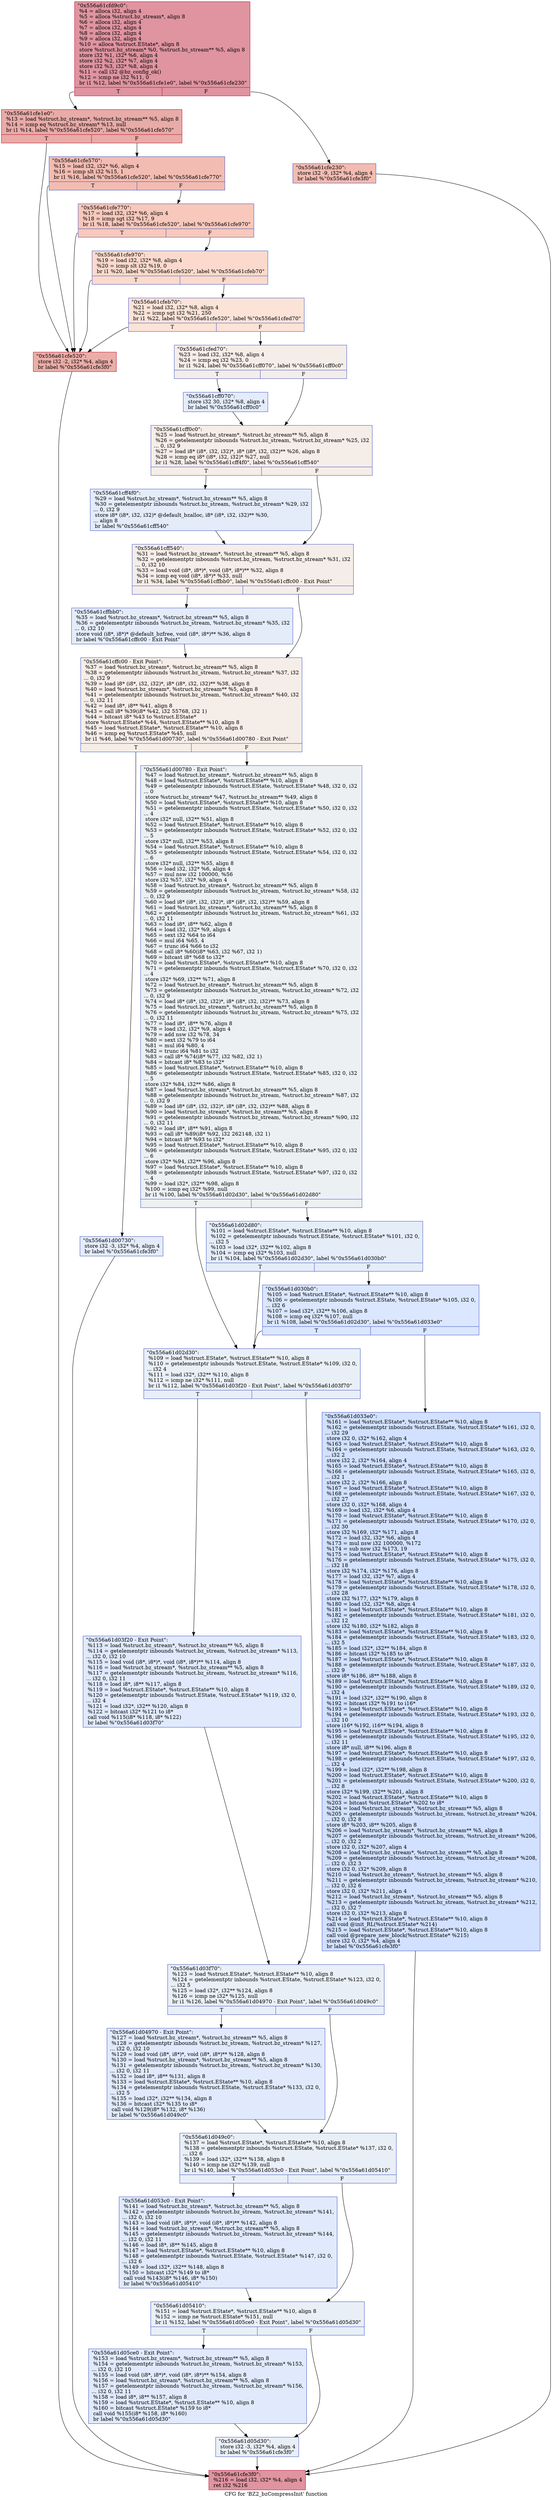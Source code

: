 digraph "CFG for 'BZ2_bzCompressInit' function" {
	label="CFG for 'BZ2_bzCompressInit' function";

	Node0x556a61cfd9c0 [shape=record,color="#b70d28ff", style=filled, fillcolor="#b70d2870",label="{\"0x556a61cfd9c0\":\l  %4 = alloca i32, align 4\l  %5 = alloca %struct.bz_stream*, align 8\l  %6 = alloca i32, align 4\l  %7 = alloca i32, align 4\l  %8 = alloca i32, align 4\l  %9 = alloca i32, align 4\l  %10 = alloca %struct.EState*, align 8\l  store %struct.bz_stream* %0, %struct.bz_stream** %5, align 8\l  store i32 %1, i32* %6, align 4\l  store i32 %2, i32* %7, align 4\l  store i32 %3, i32* %8, align 4\l  %11 = call i32 @bz_config_ok()\l  %12 = icmp ne i32 %11, 0\l  br i1 %12, label %\"0x556a61cfe1e0\", label %\"0x556a61cfe230\"\l|{<s0>T|<s1>F}}"];
	Node0x556a61cfd9c0:s0 -> Node0x556a61cfe1e0;
	Node0x556a61cfd9c0:s1 -> Node0x556a61cfe230;
	Node0x556a61cfe230 [shape=record,color="#3d50c3ff", style=filled, fillcolor="#e1675170",label="{\"0x556a61cfe230\":                                 \l  store i32 -9, i32* %4, align 4\l  br label %\"0x556a61cfe3f0\"\l}"];
	Node0x556a61cfe230 -> Node0x556a61cfe3f0;
	Node0x556a61cfe1e0 [shape=record,color="#b70d28ff", style=filled, fillcolor="#cc403a70",label="{\"0x556a61cfe1e0\":                                 \l  %13 = load %struct.bz_stream*, %struct.bz_stream** %5, align 8\l  %14 = icmp eq %struct.bz_stream* %13, null\l  br i1 %14, label %\"0x556a61cfe520\", label %\"0x556a61cfe570\"\l|{<s0>T|<s1>F}}"];
	Node0x556a61cfe1e0:s0 -> Node0x556a61cfe520;
	Node0x556a61cfe1e0:s1 -> Node0x556a61cfe570;
	Node0x556a61cfe570 [shape=record,color="#3d50c3ff", style=filled, fillcolor="#e1675170",label="{\"0x556a61cfe570\":                                 \l  %15 = load i32, i32* %6, align 4\l  %16 = icmp slt i32 %15, 1\l  br i1 %16, label %\"0x556a61cfe520\", label %\"0x556a61cfe770\"\l|{<s0>T|<s1>F}}"];
	Node0x556a61cfe570:s0 -> Node0x556a61cfe520;
	Node0x556a61cfe570:s1 -> Node0x556a61cfe770;
	Node0x556a61cfe770 [shape=record,color="#3d50c3ff", style=filled, fillcolor="#ed836670",label="{\"0x556a61cfe770\":                                 \l  %17 = load i32, i32* %6, align 4\l  %18 = icmp sgt i32 %17, 9\l  br i1 %18, label %\"0x556a61cfe520\", label %\"0x556a61cfe970\"\l|{<s0>T|<s1>F}}"];
	Node0x556a61cfe770:s0 -> Node0x556a61cfe520;
	Node0x556a61cfe770:s1 -> Node0x556a61cfe970;
	Node0x556a61cfe970 [shape=record,color="#3d50c3ff", style=filled, fillcolor="#f7ac8e70",label="{\"0x556a61cfe970\":                                 \l  %19 = load i32, i32* %8, align 4\l  %20 = icmp slt i32 %19, 0\l  br i1 %20, label %\"0x556a61cfe520\", label %\"0x556a61cfeb70\"\l|{<s0>T|<s1>F}}"];
	Node0x556a61cfe970:s0 -> Node0x556a61cfe520;
	Node0x556a61cfe970:s1 -> Node0x556a61cfeb70;
	Node0x556a61cfeb70 [shape=record,color="#3d50c3ff", style=filled, fillcolor="#f6bfa670",label="{\"0x556a61cfeb70\":                                 \l  %21 = load i32, i32* %8, align 4\l  %22 = icmp sgt i32 %21, 250\l  br i1 %22, label %\"0x556a61cfe520\", label %\"0x556a61cfed70\"\l|{<s0>T|<s1>F}}"];
	Node0x556a61cfeb70:s0 -> Node0x556a61cfe520;
	Node0x556a61cfeb70:s1 -> Node0x556a61cfed70;
	Node0x556a61cfe520 [shape=record,color="#b70d28ff", style=filled, fillcolor="#d0473d70",label="{\"0x556a61cfe520\":                                 \l  store i32 -2, i32* %4, align 4\l  br label %\"0x556a61cfe3f0\"\l}"];
	Node0x556a61cfe520 -> Node0x556a61cfe3f0;
	Node0x556a61cfed70 [shape=record,color="#3d50c3ff", style=filled, fillcolor="#e8d6cc70",label="{\"0x556a61cfed70\":                                 \l  %23 = load i32, i32* %8, align 4\l  %24 = icmp eq i32 %23, 0\l  br i1 %24, label %\"0x556a61cff070\", label %\"0x556a61cff0c0\"\l|{<s0>T|<s1>F}}"];
	Node0x556a61cfed70:s0 -> Node0x556a61cff070;
	Node0x556a61cfed70:s1 -> Node0x556a61cff0c0;
	Node0x556a61cff070 [shape=record,color="#3d50c3ff", style=filled, fillcolor="#c1d4f470",label="{\"0x556a61cff070\":                                 \l  store i32 30, i32* %8, align 4\l  br label %\"0x556a61cff0c0\"\l}"];
	Node0x556a61cff070 -> Node0x556a61cff0c0;
	Node0x556a61cff0c0 [shape=record,color="#3d50c3ff", style=filled, fillcolor="#e8d6cc70",label="{\"0x556a61cff0c0\":                                 \l  %25 = load %struct.bz_stream*, %struct.bz_stream** %5, align 8\l  %26 = getelementptr inbounds %struct.bz_stream, %struct.bz_stream* %25, i32\l... 0, i32 9\l  %27 = load i8* (i8*, i32, i32)*, i8* (i8*, i32, i32)** %26, align 8\l  %28 = icmp eq i8* (i8*, i32, i32)* %27, null\l  br i1 %28, label %\"0x556a61cff4f0\", label %\"0x556a61cff540\"\l|{<s0>T|<s1>F}}"];
	Node0x556a61cff0c0:s0 -> Node0x556a61cff4f0;
	Node0x556a61cff0c0:s1 -> Node0x556a61cff540;
	Node0x556a61cff4f0 [shape=record,color="#3d50c3ff", style=filled, fillcolor="#c1d4f470",label="{\"0x556a61cff4f0\":                                 \l  %29 = load %struct.bz_stream*, %struct.bz_stream** %5, align 8\l  %30 = getelementptr inbounds %struct.bz_stream, %struct.bz_stream* %29, i32\l... 0, i32 9\l  store i8* (i8*, i32, i32)* @default_bzalloc, i8* (i8*, i32, i32)** %30,\l... align 8\l  br label %\"0x556a61cff540\"\l}"];
	Node0x556a61cff4f0 -> Node0x556a61cff540;
	Node0x556a61cff540 [shape=record,color="#3d50c3ff", style=filled, fillcolor="#e8d6cc70",label="{\"0x556a61cff540\":                                 \l  %31 = load %struct.bz_stream*, %struct.bz_stream** %5, align 8\l  %32 = getelementptr inbounds %struct.bz_stream, %struct.bz_stream* %31, i32\l... 0, i32 10\l  %33 = load void (i8*, i8*)*, void (i8*, i8*)** %32, align 8\l  %34 = icmp eq void (i8*, i8*)* %33, null\l  br i1 %34, label %\"0x556a61cffbb0\", label %\"0x556a61cffc00 - Exit Point\"\l|{<s0>T|<s1>F}}"];
	Node0x556a61cff540:s0 -> Node0x556a61cffbb0;
	Node0x556a61cff540:s1 -> Node0x556a61cffc00;
	Node0x556a61cffbb0 [shape=record,color="#3d50c3ff", style=filled, fillcolor="#c1d4f470",label="{\"0x556a61cffbb0\":                                 \l  %35 = load %struct.bz_stream*, %struct.bz_stream** %5, align 8\l  %36 = getelementptr inbounds %struct.bz_stream, %struct.bz_stream* %35, i32\l... 0, i32 10\l  store void (i8*, i8*)* @default_bzfree, void (i8*, i8*)** %36, align 8\l  br label %\"0x556a61cffc00 - Exit Point\"\l}"];
	Node0x556a61cffbb0 -> Node0x556a61cffc00;
	Node0x556a61cffc00 [shape=record,color="#3d50c3ff", style=filled, fillcolor="#e8d6cc70",label="{\"0x556a61cffc00 - Exit Point\":                    \l  %37 = load %struct.bz_stream*, %struct.bz_stream** %5, align 8\l  %38 = getelementptr inbounds %struct.bz_stream, %struct.bz_stream* %37, i32\l... 0, i32 9\l  %39 = load i8* (i8*, i32, i32)*, i8* (i8*, i32, i32)** %38, align 8\l  %40 = load %struct.bz_stream*, %struct.bz_stream** %5, align 8\l  %41 = getelementptr inbounds %struct.bz_stream, %struct.bz_stream* %40, i32\l... 0, i32 11\l  %42 = load i8*, i8** %41, align 8\l  %43 = call i8* %39(i8* %42, i32 55768, i32 1)\l  %44 = bitcast i8* %43 to %struct.EState*\l  store %struct.EState* %44, %struct.EState** %10, align 8\l  %45 = load %struct.EState*, %struct.EState** %10, align 8\l  %46 = icmp eq %struct.EState* %45, null\l  br i1 %46, label %\"0x556a61d00730\", label %\"0x556a61d00780 - Exit Point\"\l|{<s0>T|<s1>F}}"];
	Node0x556a61cffc00:s0 -> Node0x556a61d00730;
	Node0x556a61cffc00:s1 -> Node0x556a61d00780;
	Node0x556a61d00730 [shape=record,color="#3d50c3ff", style=filled, fillcolor="#c1d4f470",label="{\"0x556a61d00730\":                                 \l  store i32 -3, i32* %4, align 4\l  br label %\"0x556a61cfe3f0\"\l}"];
	Node0x556a61d00730 -> Node0x556a61cfe3f0;
	Node0x556a61d00780 [shape=record,color="#3d50c3ff", style=filled, fillcolor="#d6dce470",label="{\"0x556a61d00780 - Exit Point\":                    \l  %47 = load %struct.bz_stream*, %struct.bz_stream** %5, align 8\l  %48 = load %struct.EState*, %struct.EState** %10, align 8\l  %49 = getelementptr inbounds %struct.EState, %struct.EState* %48, i32 0, i32\l... 0\l  store %struct.bz_stream* %47, %struct.bz_stream** %49, align 8\l  %50 = load %struct.EState*, %struct.EState** %10, align 8\l  %51 = getelementptr inbounds %struct.EState, %struct.EState* %50, i32 0, i32\l... 4\l  store i32* null, i32** %51, align 8\l  %52 = load %struct.EState*, %struct.EState** %10, align 8\l  %53 = getelementptr inbounds %struct.EState, %struct.EState* %52, i32 0, i32\l... 5\l  store i32* null, i32** %53, align 8\l  %54 = load %struct.EState*, %struct.EState** %10, align 8\l  %55 = getelementptr inbounds %struct.EState, %struct.EState* %54, i32 0, i32\l... 6\l  store i32* null, i32** %55, align 8\l  %56 = load i32, i32* %6, align 4\l  %57 = mul nsw i32 100000, %56\l  store i32 %57, i32* %9, align 4\l  %58 = load %struct.bz_stream*, %struct.bz_stream** %5, align 8\l  %59 = getelementptr inbounds %struct.bz_stream, %struct.bz_stream* %58, i32\l... 0, i32 9\l  %60 = load i8* (i8*, i32, i32)*, i8* (i8*, i32, i32)** %59, align 8\l  %61 = load %struct.bz_stream*, %struct.bz_stream** %5, align 8\l  %62 = getelementptr inbounds %struct.bz_stream, %struct.bz_stream* %61, i32\l... 0, i32 11\l  %63 = load i8*, i8** %62, align 8\l  %64 = load i32, i32* %9, align 4\l  %65 = sext i32 %64 to i64\l  %66 = mul i64 %65, 4\l  %67 = trunc i64 %66 to i32\l  %68 = call i8* %60(i8* %63, i32 %67, i32 1)\l  %69 = bitcast i8* %68 to i32*\l  %70 = load %struct.EState*, %struct.EState** %10, align 8\l  %71 = getelementptr inbounds %struct.EState, %struct.EState* %70, i32 0, i32\l... 4\l  store i32* %69, i32** %71, align 8\l  %72 = load %struct.bz_stream*, %struct.bz_stream** %5, align 8\l  %73 = getelementptr inbounds %struct.bz_stream, %struct.bz_stream* %72, i32\l... 0, i32 9\l  %74 = load i8* (i8*, i32, i32)*, i8* (i8*, i32, i32)** %73, align 8\l  %75 = load %struct.bz_stream*, %struct.bz_stream** %5, align 8\l  %76 = getelementptr inbounds %struct.bz_stream, %struct.bz_stream* %75, i32\l... 0, i32 11\l  %77 = load i8*, i8** %76, align 8\l  %78 = load i32, i32* %9, align 4\l  %79 = add nsw i32 %78, 34\l  %80 = sext i32 %79 to i64\l  %81 = mul i64 %80, 4\l  %82 = trunc i64 %81 to i32\l  %83 = call i8* %74(i8* %77, i32 %82, i32 1)\l  %84 = bitcast i8* %83 to i32*\l  %85 = load %struct.EState*, %struct.EState** %10, align 8\l  %86 = getelementptr inbounds %struct.EState, %struct.EState* %85, i32 0, i32\l... 5\l  store i32* %84, i32** %86, align 8\l  %87 = load %struct.bz_stream*, %struct.bz_stream** %5, align 8\l  %88 = getelementptr inbounds %struct.bz_stream, %struct.bz_stream* %87, i32\l... 0, i32 9\l  %89 = load i8* (i8*, i32, i32)*, i8* (i8*, i32, i32)** %88, align 8\l  %90 = load %struct.bz_stream*, %struct.bz_stream** %5, align 8\l  %91 = getelementptr inbounds %struct.bz_stream, %struct.bz_stream* %90, i32\l... 0, i32 11\l  %92 = load i8*, i8** %91, align 8\l  %93 = call i8* %89(i8* %92, i32 262148, i32 1)\l  %94 = bitcast i8* %93 to i32*\l  %95 = load %struct.EState*, %struct.EState** %10, align 8\l  %96 = getelementptr inbounds %struct.EState, %struct.EState* %95, i32 0, i32\l... 6\l  store i32* %94, i32** %96, align 8\l  %97 = load %struct.EState*, %struct.EState** %10, align 8\l  %98 = getelementptr inbounds %struct.EState, %struct.EState* %97, i32 0, i32\l... 4\l  %99 = load i32*, i32** %98, align 8\l  %100 = icmp eq i32* %99, null\l  br i1 %100, label %\"0x556a61d02d30\", label %\"0x556a61d02d80\"\l|{<s0>T|<s1>F}}"];
	Node0x556a61d00780:s0 -> Node0x556a61d02d30;
	Node0x556a61d00780:s1 -> Node0x556a61d02d80;
	Node0x556a61d02d80 [shape=record,color="#3d50c3ff", style=filled, fillcolor="#c5d6f270",label="{\"0x556a61d02d80\":                                 \l  %101 = load %struct.EState*, %struct.EState** %10, align 8\l  %102 = getelementptr inbounds %struct.EState, %struct.EState* %101, i32 0,\l... i32 5\l  %103 = load i32*, i32** %102, align 8\l  %104 = icmp eq i32* %103, null\l  br i1 %104, label %\"0x556a61d02d30\", label %\"0x556a61d030b0\"\l|{<s0>T|<s1>F}}"];
	Node0x556a61d02d80:s0 -> Node0x556a61d02d30;
	Node0x556a61d02d80:s1 -> Node0x556a61d030b0;
	Node0x556a61d030b0 [shape=record,color="#3d50c3ff", style=filled, fillcolor="#aec9fc70",label="{\"0x556a61d030b0\":                                 \l  %105 = load %struct.EState*, %struct.EState** %10, align 8\l  %106 = getelementptr inbounds %struct.EState, %struct.EState* %105, i32 0,\l... i32 6\l  %107 = load i32*, i32** %106, align 8\l  %108 = icmp eq i32* %107, null\l  br i1 %108, label %\"0x556a61d02d30\", label %\"0x556a61d033e0\"\l|{<s0>T|<s1>F}}"];
	Node0x556a61d030b0:s0 -> Node0x556a61d02d30;
	Node0x556a61d030b0:s1 -> Node0x556a61d033e0;
	Node0x556a61d02d30 [shape=record,color="#3d50c3ff", style=filled, fillcolor="#cedaeb70",label="{\"0x556a61d02d30\":                                 \l  %109 = load %struct.EState*, %struct.EState** %10, align 8\l  %110 = getelementptr inbounds %struct.EState, %struct.EState* %109, i32 0,\l... i32 4\l  %111 = load i32*, i32** %110, align 8\l  %112 = icmp ne i32* %111, null\l  br i1 %112, label %\"0x556a61d03f20 - Exit Point\", label %\"0x556a61d03f70\"\l|{<s0>T|<s1>F}}"];
	Node0x556a61d02d30:s0 -> Node0x556a61d03f20;
	Node0x556a61d02d30:s1 -> Node0x556a61d03f70;
	Node0x556a61d03f20 [shape=record,color="#3d50c3ff", style=filled, fillcolor="#b9d0f970",label="{\"0x556a61d03f20 - Exit Point\":                    \l  %113 = load %struct.bz_stream*, %struct.bz_stream** %5, align 8\l  %114 = getelementptr inbounds %struct.bz_stream, %struct.bz_stream* %113,\l... i32 0, i32 10\l  %115 = load void (i8*, i8*)*, void (i8*, i8*)** %114, align 8\l  %116 = load %struct.bz_stream*, %struct.bz_stream** %5, align 8\l  %117 = getelementptr inbounds %struct.bz_stream, %struct.bz_stream* %116,\l... i32 0, i32 11\l  %118 = load i8*, i8** %117, align 8\l  %119 = load %struct.EState*, %struct.EState** %10, align 8\l  %120 = getelementptr inbounds %struct.EState, %struct.EState* %119, i32 0,\l... i32 4\l  %121 = load i32*, i32** %120, align 8\l  %122 = bitcast i32* %121 to i8*\l  call void %115(i8* %118, i8* %122)\l  br label %\"0x556a61d03f70\"\l}"];
	Node0x556a61d03f20 -> Node0x556a61d03f70;
	Node0x556a61d03f70 [shape=record,color="#3d50c3ff", style=filled, fillcolor="#cedaeb70",label="{\"0x556a61d03f70\":                                 \l  %123 = load %struct.EState*, %struct.EState** %10, align 8\l  %124 = getelementptr inbounds %struct.EState, %struct.EState* %123, i32 0,\l... i32 5\l  %125 = load i32*, i32** %124, align 8\l  %126 = icmp ne i32* %125, null\l  br i1 %126, label %\"0x556a61d04970 - Exit Point\", label %\"0x556a61d049c0\"\l|{<s0>T|<s1>F}}"];
	Node0x556a61d03f70:s0 -> Node0x556a61d04970;
	Node0x556a61d03f70:s1 -> Node0x556a61d049c0;
	Node0x556a61d04970 [shape=record,color="#3d50c3ff", style=filled, fillcolor="#b9d0f970",label="{\"0x556a61d04970 - Exit Point\":                    \l  %127 = load %struct.bz_stream*, %struct.bz_stream** %5, align 8\l  %128 = getelementptr inbounds %struct.bz_stream, %struct.bz_stream* %127,\l... i32 0, i32 10\l  %129 = load void (i8*, i8*)*, void (i8*, i8*)** %128, align 8\l  %130 = load %struct.bz_stream*, %struct.bz_stream** %5, align 8\l  %131 = getelementptr inbounds %struct.bz_stream, %struct.bz_stream* %130,\l... i32 0, i32 11\l  %132 = load i8*, i8** %131, align 8\l  %133 = load %struct.EState*, %struct.EState** %10, align 8\l  %134 = getelementptr inbounds %struct.EState, %struct.EState* %133, i32 0,\l... i32 5\l  %135 = load i32*, i32** %134, align 8\l  %136 = bitcast i32* %135 to i8*\l  call void %129(i8* %132, i8* %136)\l  br label %\"0x556a61d049c0\"\l}"];
	Node0x556a61d04970 -> Node0x556a61d049c0;
	Node0x556a61d049c0 [shape=record,color="#3d50c3ff", style=filled, fillcolor="#cedaeb70",label="{\"0x556a61d049c0\":                                 \l  %137 = load %struct.EState*, %struct.EState** %10, align 8\l  %138 = getelementptr inbounds %struct.EState, %struct.EState* %137, i32 0,\l... i32 6\l  %139 = load i32*, i32** %138, align 8\l  %140 = icmp ne i32* %139, null\l  br i1 %140, label %\"0x556a61d053c0 - Exit Point\", label %\"0x556a61d05410\"\l|{<s0>T|<s1>F}}"];
	Node0x556a61d049c0:s0 -> Node0x556a61d053c0;
	Node0x556a61d049c0:s1 -> Node0x556a61d05410;
	Node0x556a61d053c0 [shape=record,color="#3d50c3ff", style=filled, fillcolor="#b9d0f970",label="{\"0x556a61d053c0 - Exit Point\":                    \l  %141 = load %struct.bz_stream*, %struct.bz_stream** %5, align 8\l  %142 = getelementptr inbounds %struct.bz_stream, %struct.bz_stream* %141,\l... i32 0, i32 10\l  %143 = load void (i8*, i8*)*, void (i8*, i8*)** %142, align 8\l  %144 = load %struct.bz_stream*, %struct.bz_stream** %5, align 8\l  %145 = getelementptr inbounds %struct.bz_stream, %struct.bz_stream* %144,\l... i32 0, i32 11\l  %146 = load i8*, i8** %145, align 8\l  %147 = load %struct.EState*, %struct.EState** %10, align 8\l  %148 = getelementptr inbounds %struct.EState, %struct.EState* %147, i32 0,\l... i32 6\l  %149 = load i32*, i32** %148, align 8\l  %150 = bitcast i32* %149 to i8*\l  call void %143(i8* %146, i8* %150)\l  br label %\"0x556a61d05410\"\l}"];
	Node0x556a61d053c0 -> Node0x556a61d05410;
	Node0x556a61d05410 [shape=record,color="#3d50c3ff", style=filled, fillcolor="#cedaeb70",label="{\"0x556a61d05410\":                                 \l  %151 = load %struct.EState*, %struct.EState** %10, align 8\l  %152 = icmp ne %struct.EState* %151, null\l  br i1 %152, label %\"0x556a61d05ce0 - Exit Point\", label %\"0x556a61d05d30\"\l|{<s0>T|<s1>F}}"];
	Node0x556a61d05410:s0 -> Node0x556a61d05ce0;
	Node0x556a61d05410:s1 -> Node0x556a61d05d30;
	Node0x556a61d05ce0 [shape=record,color="#3d50c3ff", style=filled, fillcolor="#b9d0f970",label="{\"0x556a61d05ce0 - Exit Point\":                    \l  %153 = load %struct.bz_stream*, %struct.bz_stream** %5, align 8\l  %154 = getelementptr inbounds %struct.bz_stream, %struct.bz_stream* %153,\l... i32 0, i32 10\l  %155 = load void (i8*, i8*)*, void (i8*, i8*)** %154, align 8\l  %156 = load %struct.bz_stream*, %struct.bz_stream** %5, align 8\l  %157 = getelementptr inbounds %struct.bz_stream, %struct.bz_stream* %156,\l... i32 0, i32 11\l  %158 = load i8*, i8** %157, align 8\l  %159 = load %struct.EState*, %struct.EState** %10, align 8\l  %160 = bitcast %struct.EState* %159 to i8*\l  call void %155(i8* %158, i8* %160)\l  br label %\"0x556a61d05d30\"\l}"];
	Node0x556a61d05ce0 -> Node0x556a61d05d30;
	Node0x556a61d05d30 [shape=record,color="#3d50c3ff", style=filled, fillcolor="#cedaeb70",label="{\"0x556a61d05d30\":                                 \l  store i32 -3, i32* %4, align 4\l  br label %\"0x556a61cfe3f0\"\l}"];
	Node0x556a61d05d30 -> Node0x556a61cfe3f0;
	Node0x556a61d033e0 [shape=record,color="#3d50c3ff", style=filled, fillcolor="#9abbff70",label="{\"0x556a61d033e0\":                                 \l  %161 = load %struct.EState*, %struct.EState** %10, align 8\l  %162 = getelementptr inbounds %struct.EState, %struct.EState* %161, i32 0,\l... i32 29\l  store i32 0, i32* %162, align 4\l  %163 = load %struct.EState*, %struct.EState** %10, align 8\l  %164 = getelementptr inbounds %struct.EState, %struct.EState* %163, i32 0,\l... i32 2\l  store i32 2, i32* %164, align 4\l  %165 = load %struct.EState*, %struct.EState** %10, align 8\l  %166 = getelementptr inbounds %struct.EState, %struct.EState* %165, i32 0,\l... i32 1\l  store i32 2, i32* %166, align 8\l  %167 = load %struct.EState*, %struct.EState** %10, align 8\l  %168 = getelementptr inbounds %struct.EState, %struct.EState* %167, i32 0,\l... i32 27\l  store i32 0, i32* %168, align 4\l  %169 = load i32, i32* %6, align 4\l  %170 = load %struct.EState*, %struct.EState** %10, align 8\l  %171 = getelementptr inbounds %struct.EState, %struct.EState* %170, i32 0,\l... i32 30\l  store i32 %169, i32* %171, align 8\l  %172 = load i32, i32* %6, align 4\l  %173 = mul nsw i32 100000, %172\l  %174 = sub nsw i32 %173, 19\l  %175 = load %struct.EState*, %struct.EState** %10, align 8\l  %176 = getelementptr inbounds %struct.EState, %struct.EState* %175, i32 0,\l... i32 18\l  store i32 %174, i32* %176, align 8\l  %177 = load i32, i32* %7, align 4\l  %178 = load %struct.EState*, %struct.EState** %10, align 8\l  %179 = getelementptr inbounds %struct.EState, %struct.EState* %178, i32 0,\l... i32 28\l  store i32 %177, i32* %179, align 8\l  %180 = load i32, i32* %8, align 4\l  %181 = load %struct.EState*, %struct.EState** %10, align 8\l  %182 = getelementptr inbounds %struct.EState, %struct.EState* %181, i32 0,\l... i32 12\l  store i32 %180, i32* %182, align 8\l  %183 = load %struct.EState*, %struct.EState** %10, align 8\l  %184 = getelementptr inbounds %struct.EState, %struct.EState* %183, i32 0,\l... i32 5\l  %185 = load i32*, i32** %184, align 8\l  %186 = bitcast i32* %185 to i8*\l  %187 = load %struct.EState*, %struct.EState** %10, align 8\l  %188 = getelementptr inbounds %struct.EState, %struct.EState* %187, i32 0,\l... i32 9\l  store i8* %186, i8** %188, align 8\l  %189 = load %struct.EState*, %struct.EState** %10, align 8\l  %190 = getelementptr inbounds %struct.EState, %struct.EState* %189, i32 0,\l... i32 4\l  %191 = load i32*, i32** %190, align 8\l  %192 = bitcast i32* %191 to i16*\l  %193 = load %struct.EState*, %struct.EState** %10, align 8\l  %194 = getelementptr inbounds %struct.EState, %struct.EState* %193, i32 0,\l... i32 10\l  store i16* %192, i16** %194, align 8\l  %195 = load %struct.EState*, %struct.EState** %10, align 8\l  %196 = getelementptr inbounds %struct.EState, %struct.EState* %195, i32 0,\l... i32 11\l  store i8* null, i8** %196, align 8\l  %197 = load %struct.EState*, %struct.EState** %10, align 8\l  %198 = getelementptr inbounds %struct.EState, %struct.EState* %197, i32 0,\l... i32 4\l  %199 = load i32*, i32** %198, align 8\l  %200 = load %struct.EState*, %struct.EState** %10, align 8\l  %201 = getelementptr inbounds %struct.EState, %struct.EState* %200, i32 0,\l... i32 8\l  store i32* %199, i32** %201, align 8\l  %202 = load %struct.EState*, %struct.EState** %10, align 8\l  %203 = bitcast %struct.EState* %202 to i8*\l  %204 = load %struct.bz_stream*, %struct.bz_stream** %5, align 8\l  %205 = getelementptr inbounds %struct.bz_stream, %struct.bz_stream* %204,\l... i32 0, i32 8\l  store i8* %203, i8** %205, align 8\l  %206 = load %struct.bz_stream*, %struct.bz_stream** %5, align 8\l  %207 = getelementptr inbounds %struct.bz_stream, %struct.bz_stream* %206,\l... i32 0, i32 2\l  store i32 0, i32* %207, align 4\l  %208 = load %struct.bz_stream*, %struct.bz_stream** %5, align 8\l  %209 = getelementptr inbounds %struct.bz_stream, %struct.bz_stream* %208,\l... i32 0, i32 3\l  store i32 0, i32* %209, align 8\l  %210 = load %struct.bz_stream*, %struct.bz_stream** %5, align 8\l  %211 = getelementptr inbounds %struct.bz_stream, %struct.bz_stream* %210,\l... i32 0, i32 6\l  store i32 0, i32* %211, align 4\l  %212 = load %struct.bz_stream*, %struct.bz_stream** %5, align 8\l  %213 = getelementptr inbounds %struct.bz_stream, %struct.bz_stream* %212,\l... i32 0, i32 7\l  store i32 0, i32* %213, align 8\l  %214 = load %struct.EState*, %struct.EState** %10, align 8\l  call void @init_RL(%struct.EState* %214)\l  %215 = load %struct.EState*, %struct.EState** %10, align 8\l  call void @prepare_new_block(%struct.EState* %215)\l  store i32 0, i32* %4, align 4\l  br label %\"0x556a61cfe3f0\"\l}"];
	Node0x556a61d033e0 -> Node0x556a61cfe3f0;
	Node0x556a61cfe3f0 [shape=record,color="#b70d28ff", style=filled, fillcolor="#b70d2870",label="{\"0x556a61cfe3f0\":                                 \l  %216 = load i32, i32* %4, align 4\l  ret i32 %216\l}"];
}
